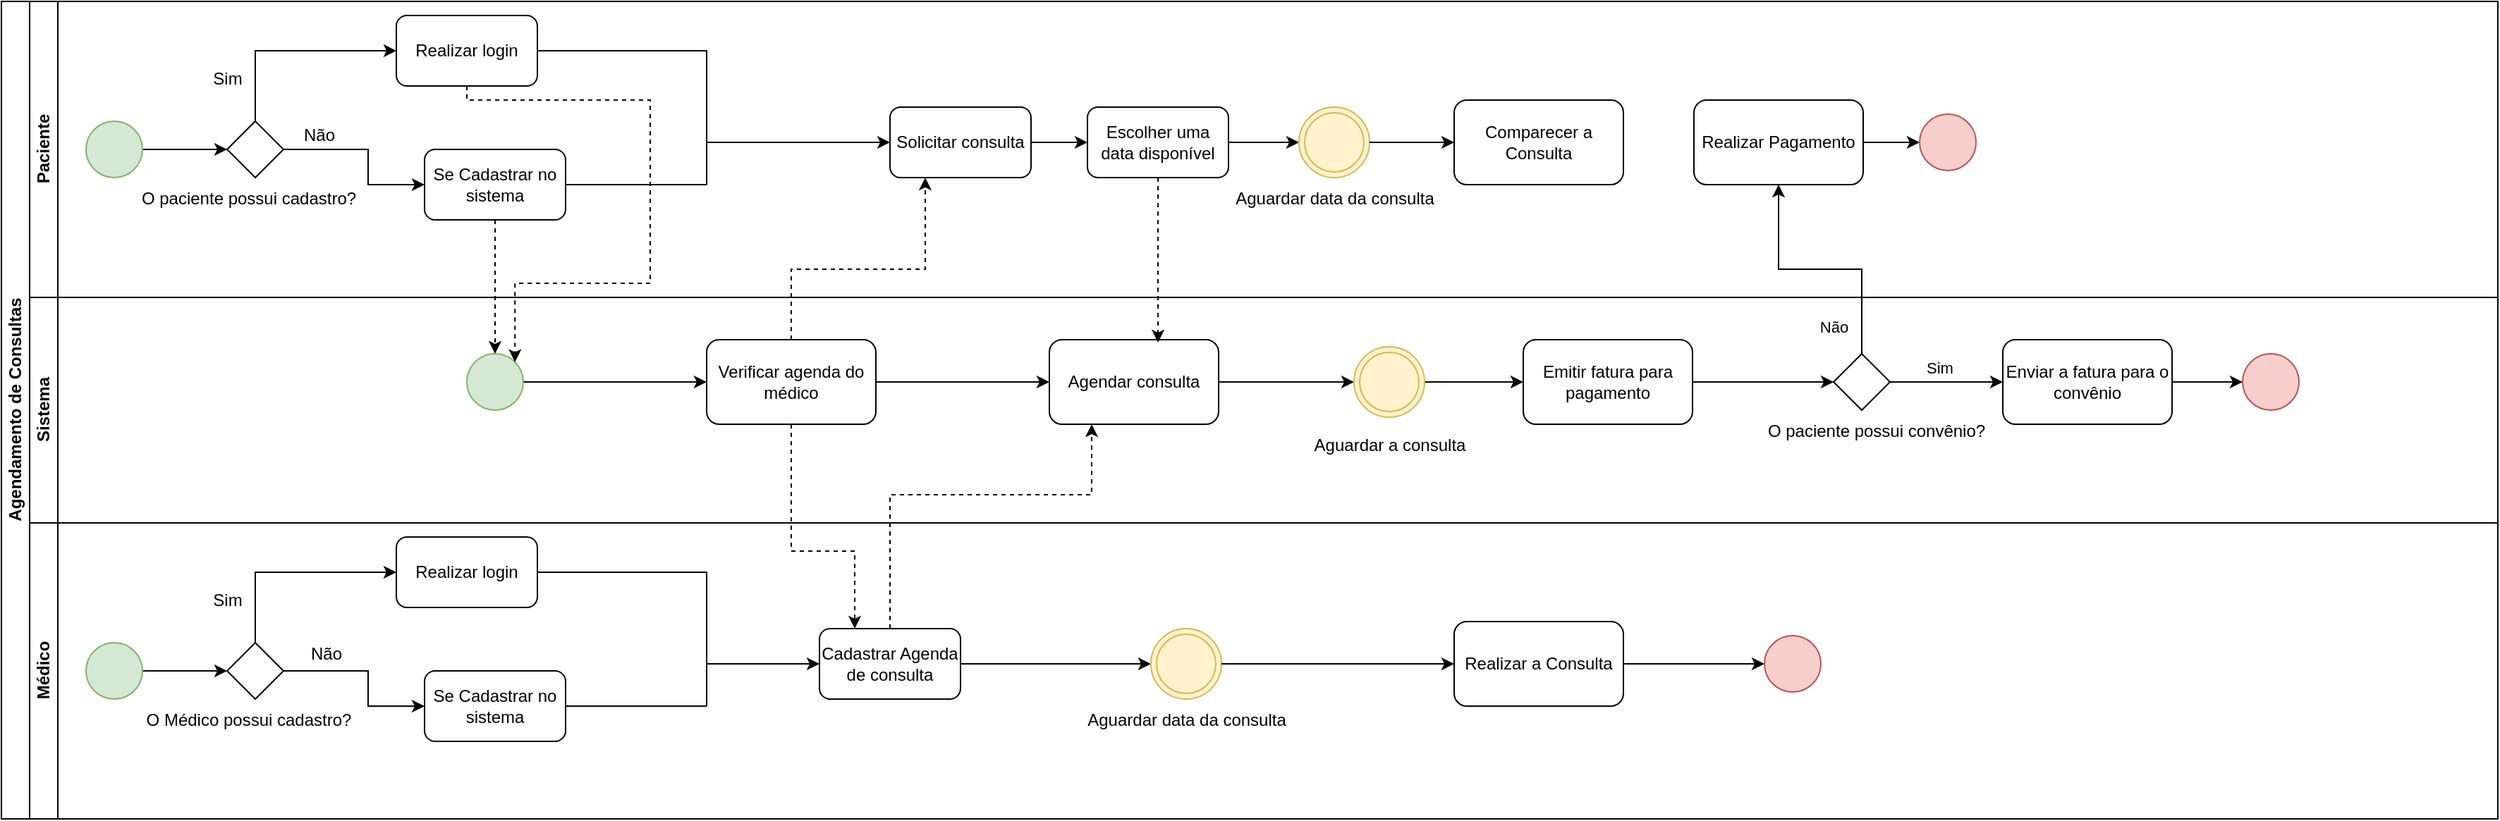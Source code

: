 <mxfile version="24.0.4" type="device">
  <diagram id="prtHgNgQTEPvFCAcTncT" name="Page-1">
    <mxGraphModel dx="1925" dy="820" grid="1" gridSize="10" guides="1" tooltips="1" connect="1" arrows="1" fold="1" page="1" pageScale="1" pageWidth="827" pageHeight="1169" math="0" shadow="0">
      <root>
        <mxCell id="0" />
        <mxCell id="1" parent="0" />
        <mxCell id="dNxyNK7c78bLwvsdeMH5-19" value="Agendamento de Consultas" style="swimlane;html=1;childLayout=stackLayout;resizeParent=1;resizeParentMax=0;horizontal=0;startSize=20;horizontalStack=0;" parent="1" vertex="1">
          <mxGeometry x="-750" y="30" width="1770" height="580" as="geometry" />
        </mxCell>
        <mxCell id="dNxyNK7c78bLwvsdeMH5-21" value="Paciente" style="swimlane;html=1;startSize=20;horizontal=0;" parent="dNxyNK7c78bLwvsdeMH5-19" vertex="1">
          <mxGeometry x="20" width="1750" height="210" as="geometry" />
        </mxCell>
        <mxCell id="XBOt5mzRSp7PmPJRbASZ-31" style="edgeStyle=orthogonalEdgeStyle;rounded=0;orthogonalLoop=1;jettySize=auto;html=1;entryX=0;entryY=0.5;entryDx=0;entryDy=0;" edge="1" parent="dNxyNK7c78bLwvsdeMH5-21" source="dNxyNK7c78bLwvsdeMH5-23" target="XBOt5mzRSp7PmPJRbASZ-20">
          <mxGeometry relative="1" as="geometry" />
        </mxCell>
        <mxCell id="dNxyNK7c78bLwvsdeMH5-23" value="" style="ellipse;whiteSpace=wrap;html=1;fillColor=#d5e8d4;strokeColor=#82b366;" parent="dNxyNK7c78bLwvsdeMH5-21" vertex="1">
          <mxGeometry x="40" y="85" width="40" height="40" as="geometry" />
        </mxCell>
        <mxCell id="XBOt5mzRSp7PmPJRbASZ-39" style="edgeStyle=orthogonalEdgeStyle;rounded=0;orthogonalLoop=1;jettySize=auto;html=1;entryX=0;entryY=0.5;entryDx=0;entryDy=0;" edge="1" parent="dNxyNK7c78bLwvsdeMH5-21" source="lpy6aBMXbxYlemzLlYa0-4" target="lpy6aBMXbxYlemzLlYa0-6">
          <mxGeometry relative="1" as="geometry" />
        </mxCell>
        <mxCell id="lpy6aBMXbxYlemzLlYa0-4" value="Solicitar consulta" style="rounded=1;whiteSpace=wrap;html=1;" parent="dNxyNK7c78bLwvsdeMH5-21" vertex="1">
          <mxGeometry x="610" y="75" width="100" height="50" as="geometry" />
        </mxCell>
        <mxCell id="lpy6aBMXbxYlemzLlYa0-11" style="edgeStyle=orthogonalEdgeStyle;rounded=0;orthogonalLoop=1;jettySize=auto;html=1;" parent="dNxyNK7c78bLwvsdeMH5-21" source="lpy6aBMXbxYlemzLlYa0-6" target="lpy6aBMXbxYlemzLlYa0-9" edge="1">
          <mxGeometry relative="1" as="geometry" />
        </mxCell>
        <mxCell id="lpy6aBMXbxYlemzLlYa0-6" value="Escolher uma data disponível" style="rounded=1;whiteSpace=wrap;html=1;" parent="dNxyNK7c78bLwvsdeMH5-21" vertex="1">
          <mxGeometry x="750" y="75" width="100" height="50" as="geometry" />
        </mxCell>
        <mxCell id="lpy6aBMXbxYlemzLlYa0-9" value="" style="ellipse;shape=doubleEllipse;whiteSpace=wrap;html=1;aspect=fixed;fillColor=#fff2cc;strokeColor=#d6b656;" parent="dNxyNK7c78bLwvsdeMH5-21" vertex="1">
          <mxGeometry x="900" y="75" width="50" height="50" as="geometry" />
        </mxCell>
        <mxCell id="lpy6aBMXbxYlemzLlYa0-10" value="Aguardar data da consulta" style="text;html=1;align=center;verticalAlign=middle;resizable=0;points=[];autosize=1;strokeColor=none;fillColor=none;" parent="dNxyNK7c78bLwvsdeMH5-21" vertex="1">
          <mxGeometry x="845" y="125" width="160" height="30" as="geometry" />
        </mxCell>
        <mxCell id="lpy6aBMXbxYlemzLlYa0-13" value="Comparecer a Consulta" style="rounded=1;whiteSpace=wrap;html=1;" parent="dNxyNK7c78bLwvsdeMH5-21" vertex="1">
          <mxGeometry x="1010" y="70" width="120" height="60" as="geometry" />
        </mxCell>
        <mxCell id="lpy6aBMXbxYlemzLlYa0-12" style="edgeStyle=orthogonalEdgeStyle;rounded=0;orthogonalLoop=1;jettySize=auto;html=1;" parent="dNxyNK7c78bLwvsdeMH5-21" source="lpy6aBMXbxYlemzLlYa0-9" target="lpy6aBMXbxYlemzLlYa0-13" edge="1">
          <mxGeometry relative="1" as="geometry">
            <mxPoint x="431" y="100" as="targetPoint" />
          </mxGeometry>
        </mxCell>
        <mxCell id="lpy6aBMXbxYlemzLlYa0-21" style="edgeStyle=orthogonalEdgeStyle;rounded=0;orthogonalLoop=1;jettySize=auto;html=1;" parent="dNxyNK7c78bLwvsdeMH5-21" source="lpy6aBMXbxYlemzLlYa0-19" target="lpy6aBMXbxYlemzLlYa0-20" edge="1">
          <mxGeometry relative="1" as="geometry" />
        </mxCell>
        <mxCell id="lpy6aBMXbxYlemzLlYa0-19" value="Realizar Pagamento" style="rounded=1;whiteSpace=wrap;html=1;" parent="dNxyNK7c78bLwvsdeMH5-21" vertex="1">
          <mxGeometry x="1180" y="70" width="120" height="60" as="geometry" />
        </mxCell>
        <mxCell id="lpy6aBMXbxYlemzLlYa0-20" value="" style="ellipse;whiteSpace=wrap;html=1;aspect=fixed;fillColor=#f8cecc;strokeColor=#b85450;" parent="dNxyNK7c78bLwvsdeMH5-21" vertex="1">
          <mxGeometry x="1340" y="80" width="40" height="40" as="geometry" />
        </mxCell>
        <mxCell id="XBOt5mzRSp7PmPJRbASZ-25" style="edgeStyle=orthogonalEdgeStyle;rounded=0;orthogonalLoop=1;jettySize=auto;html=1;entryX=0;entryY=0.5;entryDx=0;entryDy=0;" edge="1" parent="dNxyNK7c78bLwvsdeMH5-21" source="XBOt5mzRSp7PmPJRbASZ-20" target="XBOt5mzRSp7PmPJRbASZ-23">
          <mxGeometry relative="1" as="geometry">
            <Array as="points">
              <mxPoint x="160" y="35" />
            </Array>
          </mxGeometry>
        </mxCell>
        <mxCell id="XBOt5mzRSp7PmPJRbASZ-27" style="edgeStyle=orthogonalEdgeStyle;rounded=0;orthogonalLoop=1;jettySize=auto;html=1;entryX=0;entryY=0.5;entryDx=0;entryDy=0;" edge="1" parent="dNxyNK7c78bLwvsdeMH5-21" source="XBOt5mzRSp7PmPJRbASZ-20" target="XBOt5mzRSp7PmPJRbASZ-26">
          <mxGeometry relative="1" as="geometry">
            <Array as="points">
              <mxPoint x="240" y="105" />
              <mxPoint x="240" y="130" />
            </Array>
          </mxGeometry>
        </mxCell>
        <mxCell id="XBOt5mzRSp7PmPJRbASZ-20" value="" style="rhombus;whiteSpace=wrap;html=1;" vertex="1" parent="dNxyNK7c78bLwvsdeMH5-21">
          <mxGeometry x="140" y="85" width="40" height="40" as="geometry" />
        </mxCell>
        <mxCell id="XBOt5mzRSp7PmPJRbASZ-21" value="O paciente possui cadastro?" style="text;html=1;align=center;verticalAlign=middle;resizable=0;points=[];autosize=1;strokeColor=none;fillColor=none;" vertex="1" parent="dNxyNK7c78bLwvsdeMH5-21">
          <mxGeometry x="65" y="125" width="180" height="30" as="geometry" />
        </mxCell>
        <mxCell id="XBOt5mzRSp7PmPJRbASZ-34" style="edgeStyle=orthogonalEdgeStyle;rounded=0;orthogonalLoop=1;jettySize=auto;html=1;entryX=0;entryY=0.5;entryDx=0;entryDy=0;" edge="1" parent="dNxyNK7c78bLwvsdeMH5-21" source="XBOt5mzRSp7PmPJRbASZ-23" target="lpy6aBMXbxYlemzLlYa0-4">
          <mxGeometry relative="1" as="geometry">
            <Array as="points">
              <mxPoint x="480" y="35" />
              <mxPoint x="480" y="100" />
            </Array>
          </mxGeometry>
        </mxCell>
        <mxCell id="XBOt5mzRSp7PmPJRbASZ-23" value="Realizar login" style="rounded=1;whiteSpace=wrap;html=1;" vertex="1" parent="dNxyNK7c78bLwvsdeMH5-21">
          <mxGeometry x="260" y="10" width="100" height="50" as="geometry" />
        </mxCell>
        <mxCell id="XBOt5mzRSp7PmPJRbASZ-26" value="Se Cadastrar no sistema" style="rounded=1;whiteSpace=wrap;html=1;" vertex="1" parent="dNxyNK7c78bLwvsdeMH5-21">
          <mxGeometry x="280" y="105" width="100" height="50" as="geometry" />
        </mxCell>
        <mxCell id="XBOt5mzRSp7PmPJRbASZ-32" value="Sim" style="text;html=1;align=center;verticalAlign=middle;resizable=0;points=[];autosize=1;strokeColor=none;fillColor=none;" vertex="1" parent="dNxyNK7c78bLwvsdeMH5-21">
          <mxGeometry x="120" y="40" width="40" height="30" as="geometry" />
        </mxCell>
        <mxCell id="XBOt5mzRSp7PmPJRbASZ-38" value="" style="endArrow=none;html=1;rounded=0;" edge="1" parent="dNxyNK7c78bLwvsdeMH5-21">
          <mxGeometry width="50" height="50" relative="1" as="geometry">
            <mxPoint x="480" y="130" as="sourcePoint" />
            <mxPoint x="480" y="100" as="targetPoint" />
          </mxGeometry>
        </mxCell>
        <mxCell id="XBOt5mzRSp7PmPJRbASZ-89" value="" style="endArrow=none;html=1;rounded=0;" edge="1" parent="dNxyNK7c78bLwvsdeMH5-21">
          <mxGeometry width="50" height="50" relative="1" as="geometry">
            <mxPoint x="380" y="130" as="sourcePoint" />
            <mxPoint x="480" y="130" as="targetPoint" />
          </mxGeometry>
        </mxCell>
        <mxCell id="XBOt5mzRSp7PmPJRbASZ-33" value="Não" style="text;html=1;align=center;verticalAlign=middle;resizable=0;points=[];autosize=1;strokeColor=none;fillColor=none;" vertex="1" parent="dNxyNK7c78bLwvsdeMH5-21">
          <mxGeometry x="180" y="80" width="50" height="30" as="geometry" />
        </mxCell>
        <mxCell id="dNxyNK7c78bLwvsdeMH5-22" value="Sistema" style="swimlane;html=1;startSize=20;horizontal=0;" parent="dNxyNK7c78bLwvsdeMH5-19" vertex="1">
          <mxGeometry x="20" y="210" width="1750" height="160" as="geometry" />
        </mxCell>
        <mxCell id="XBOt5mzRSp7PmPJRbASZ-40" style="edgeStyle=orthogonalEdgeStyle;rounded=0;orthogonalLoop=1;jettySize=auto;html=1;entryX=0;entryY=0.5;entryDx=0;entryDy=0;" edge="1" parent="dNxyNK7c78bLwvsdeMH5-22" source="lpy6aBMXbxYlemzLlYa0-23" target="lpy6aBMXbxYlemzLlYa0-26">
          <mxGeometry relative="1" as="geometry" />
        </mxCell>
        <mxCell id="lpy6aBMXbxYlemzLlYa0-23" value="" style="ellipse;whiteSpace=wrap;html=1;fillColor=#d5e8d4;strokeColor=#82b366;" parent="dNxyNK7c78bLwvsdeMH5-22" vertex="1">
          <mxGeometry x="310" y="40" width="40" height="40" as="geometry" />
        </mxCell>
        <mxCell id="lpy6aBMXbxYlemzLlYa0-29" style="edgeStyle=orthogonalEdgeStyle;rounded=0;orthogonalLoop=1;jettySize=auto;html=1;entryX=0;entryY=0.5;entryDx=0;entryDy=0;" parent="dNxyNK7c78bLwvsdeMH5-22" source="lpy6aBMXbxYlemzLlYa0-26" target="lpy6aBMXbxYlemzLlYa0-28" edge="1">
          <mxGeometry relative="1" as="geometry" />
        </mxCell>
        <mxCell id="lpy6aBMXbxYlemzLlYa0-26" value="Verificar agenda do médico" style="rounded=1;whiteSpace=wrap;html=1;" parent="dNxyNK7c78bLwvsdeMH5-22" vertex="1">
          <mxGeometry x="480" y="30" width="120" height="60" as="geometry" />
        </mxCell>
        <mxCell id="lpy6aBMXbxYlemzLlYa0-34" style="edgeStyle=orthogonalEdgeStyle;rounded=0;orthogonalLoop=1;jettySize=auto;html=1;entryX=0;entryY=0.5;entryDx=0;entryDy=0;" parent="dNxyNK7c78bLwvsdeMH5-22" source="lpy6aBMXbxYlemzLlYa0-28" target="lpy6aBMXbxYlemzLlYa0-32" edge="1">
          <mxGeometry relative="1" as="geometry" />
        </mxCell>
        <mxCell id="lpy6aBMXbxYlemzLlYa0-28" value="Agendar consulta" style="rounded=1;whiteSpace=wrap;html=1;" parent="dNxyNK7c78bLwvsdeMH5-22" vertex="1">
          <mxGeometry x="723" y="30" width="120" height="60" as="geometry" />
        </mxCell>
        <mxCell id="lpy6aBMXbxYlemzLlYa0-37" style="edgeStyle=orthogonalEdgeStyle;rounded=0;orthogonalLoop=1;jettySize=auto;html=1;entryX=0;entryY=0.5;entryDx=0;entryDy=0;" parent="dNxyNK7c78bLwvsdeMH5-22" source="lpy6aBMXbxYlemzLlYa0-32" target="lpy6aBMXbxYlemzLlYa0-36" edge="1">
          <mxGeometry relative="1" as="geometry" />
        </mxCell>
        <mxCell id="lpy6aBMXbxYlemzLlYa0-32" value="" style="ellipse;shape=doubleEllipse;whiteSpace=wrap;html=1;aspect=fixed;fillColor=#fff2cc;strokeColor=#d6b656;" parent="dNxyNK7c78bLwvsdeMH5-22" vertex="1">
          <mxGeometry x="939" y="35" width="50" height="50" as="geometry" />
        </mxCell>
        <mxCell id="XBOt5mzRSp7PmPJRbASZ-44" style="edgeStyle=orthogonalEdgeStyle;rounded=0;orthogonalLoop=1;jettySize=auto;html=1;entryX=0;entryY=0.5;entryDx=0;entryDy=0;" edge="1" parent="dNxyNK7c78bLwvsdeMH5-22" source="lpy6aBMXbxYlemzLlYa0-36" target="lpy6aBMXbxYlemzLlYa0-14">
          <mxGeometry relative="1" as="geometry" />
        </mxCell>
        <mxCell id="lpy6aBMXbxYlemzLlYa0-36" value="Emitir fatura para pagamento" style="rounded=1;whiteSpace=wrap;html=1;" parent="dNxyNK7c78bLwvsdeMH5-22" vertex="1">
          <mxGeometry x="1059.0" y="30" width="120" height="60" as="geometry" />
        </mxCell>
        <mxCell id="lpy6aBMXbxYlemzLlYa0-33" value="Aguardar a consulta" style="text;html=1;align=center;verticalAlign=middle;resizable=0;points=[];autosize=1;strokeColor=none;fillColor=none;" parent="dNxyNK7c78bLwvsdeMH5-22" vertex="1">
          <mxGeometry x="899" y="90" width="130" height="30" as="geometry" />
        </mxCell>
        <mxCell id="lpy6aBMXbxYlemzLlYa0-38" value="" style="ellipse;whiteSpace=wrap;html=1;aspect=fixed;fillColor=#f8cecc;strokeColor=#b85450;" parent="dNxyNK7c78bLwvsdeMH5-22" vertex="1">
          <mxGeometry x="1569" y="40" width="40" height="40" as="geometry" />
        </mxCell>
        <mxCell id="lpy6aBMXbxYlemzLlYa0-48" style="edgeStyle=orthogonalEdgeStyle;rounded=0;orthogonalLoop=1;jettySize=auto;html=1;" parent="dNxyNK7c78bLwvsdeMH5-22" source="lpy6aBMXbxYlemzLlYa0-14" target="lpy6aBMXbxYlemzLlYa0-47" edge="1">
          <mxGeometry relative="1" as="geometry" />
        </mxCell>
        <mxCell id="lpy6aBMXbxYlemzLlYa0-50" value="Sim" style="edgeLabel;html=1;align=center;verticalAlign=middle;resizable=0;points=[];" parent="lpy6aBMXbxYlemzLlYa0-48" vertex="1" connectable="0">
          <mxGeometry x="-0.141" y="1" relative="1" as="geometry">
            <mxPoint y="-9" as="offset" />
          </mxGeometry>
        </mxCell>
        <mxCell id="lpy6aBMXbxYlemzLlYa0-14" value="" style="rhombus;whiteSpace=wrap;html=1;" parent="dNxyNK7c78bLwvsdeMH5-22" vertex="1">
          <mxGeometry x="1279" y="40" width="40" height="40" as="geometry" />
        </mxCell>
        <mxCell id="lpy6aBMXbxYlemzLlYa0-49" style="edgeStyle=orthogonalEdgeStyle;rounded=0;orthogonalLoop=1;jettySize=auto;html=1;" parent="dNxyNK7c78bLwvsdeMH5-22" source="lpy6aBMXbxYlemzLlYa0-47" target="lpy6aBMXbxYlemzLlYa0-38" edge="1">
          <mxGeometry relative="1" as="geometry" />
        </mxCell>
        <mxCell id="lpy6aBMXbxYlemzLlYa0-47" value="Enviar a fatura para o convênio" style="rounded=1;whiteSpace=wrap;html=1;" parent="dNxyNK7c78bLwvsdeMH5-22" vertex="1">
          <mxGeometry x="1399" y="30" width="120" height="60" as="geometry" />
        </mxCell>
        <mxCell id="XBOt5mzRSp7PmPJRbASZ-45" value="O paciente possui convênio?" style="text;html=1;align=center;verticalAlign=middle;resizable=0;points=[];autosize=1;strokeColor=none;fillColor=none;" vertex="1" parent="dNxyNK7c78bLwvsdeMH5-22">
          <mxGeometry x="1219" y="80" width="180" height="30" as="geometry" />
        </mxCell>
        <mxCell id="lpy6aBMXbxYlemzLlYa0-17" style="edgeStyle=orthogonalEdgeStyle;rounded=0;orthogonalLoop=1;jettySize=auto;html=1;entryX=0.5;entryY=1;entryDx=0;entryDy=0;" parent="dNxyNK7c78bLwvsdeMH5-19" source="lpy6aBMXbxYlemzLlYa0-14" target="lpy6aBMXbxYlemzLlYa0-19" edge="1">
          <mxGeometry relative="1" as="geometry">
            <mxPoint x="860" y="60" as="targetPoint" />
          </mxGeometry>
        </mxCell>
        <mxCell id="lpy6aBMXbxYlemzLlYa0-43" value="Não" style="edgeLabel;html=1;align=center;verticalAlign=middle;resizable=0;points=[];" parent="lpy6aBMXbxYlemzLlYa0-17" vertex="1" connectable="0">
          <mxGeometry x="-0.569" y="-1" relative="1" as="geometry">
            <mxPoint x="-21" y="19" as="offset" />
          </mxGeometry>
        </mxCell>
        <mxCell id="XBOt5mzRSp7PmPJRbASZ-29" style="edgeStyle=orthogonalEdgeStyle;rounded=0;orthogonalLoop=1;jettySize=auto;html=1;entryX=0.5;entryY=0;entryDx=0;entryDy=0;dashed=1;" edge="1" parent="dNxyNK7c78bLwvsdeMH5-19" source="XBOt5mzRSp7PmPJRbASZ-26" target="lpy6aBMXbxYlemzLlYa0-23">
          <mxGeometry relative="1" as="geometry" />
        </mxCell>
        <mxCell id="XBOt5mzRSp7PmPJRbASZ-30" style="edgeStyle=orthogonalEdgeStyle;rounded=0;orthogonalLoop=1;jettySize=auto;html=1;entryX=1;entryY=0;entryDx=0;entryDy=0;dashed=1;" edge="1" parent="dNxyNK7c78bLwvsdeMH5-19" source="XBOt5mzRSp7PmPJRbASZ-23" target="lpy6aBMXbxYlemzLlYa0-23">
          <mxGeometry relative="1" as="geometry">
            <Array as="points">
              <mxPoint x="330" y="70" />
              <mxPoint x="460" y="70" />
              <mxPoint x="460" y="200" />
              <mxPoint x="364" y="200" />
            </Array>
          </mxGeometry>
        </mxCell>
        <mxCell id="XBOt5mzRSp7PmPJRbASZ-41" style="edgeStyle=orthogonalEdgeStyle;rounded=0;orthogonalLoop=1;jettySize=auto;html=1;entryX=0.25;entryY=1;entryDx=0;entryDy=0;dashed=1;" edge="1" parent="dNxyNK7c78bLwvsdeMH5-19" source="lpy6aBMXbxYlemzLlYa0-26" target="lpy6aBMXbxYlemzLlYa0-4">
          <mxGeometry relative="1" as="geometry">
            <Array as="points">
              <mxPoint x="560" y="190" />
              <mxPoint x="655" y="190" />
            </Array>
          </mxGeometry>
        </mxCell>
        <mxCell id="XBOt5mzRSp7PmPJRbASZ-43" style="edgeStyle=orthogonalEdgeStyle;rounded=0;orthogonalLoop=1;jettySize=auto;html=1;entryX=0.642;entryY=0.033;entryDx=0;entryDy=0;entryPerimeter=0;dashed=1;" edge="1" parent="dNxyNK7c78bLwvsdeMH5-19" source="lpy6aBMXbxYlemzLlYa0-6" target="lpy6aBMXbxYlemzLlYa0-28">
          <mxGeometry relative="1" as="geometry" />
        </mxCell>
        <mxCell id="XBOt5mzRSp7PmPJRbASZ-66" value="Médico" style="swimlane;html=1;startSize=20;horizontal=0;" vertex="1" parent="dNxyNK7c78bLwvsdeMH5-19">
          <mxGeometry x="20" y="370" width="1750" height="210" as="geometry" />
        </mxCell>
        <mxCell id="XBOt5mzRSp7PmPJRbASZ-67" style="edgeStyle=orthogonalEdgeStyle;rounded=0;orthogonalLoop=1;jettySize=auto;html=1;entryX=0;entryY=0.5;entryDx=0;entryDy=0;" edge="1" parent="XBOt5mzRSp7PmPJRbASZ-66" source="XBOt5mzRSp7PmPJRbASZ-68" target="XBOt5mzRSp7PmPJRbASZ-82">
          <mxGeometry relative="1" as="geometry" />
        </mxCell>
        <mxCell id="XBOt5mzRSp7PmPJRbASZ-68" value="" style="ellipse;whiteSpace=wrap;html=1;fillColor=#d5e8d4;strokeColor=#82b366;" vertex="1" parent="XBOt5mzRSp7PmPJRbASZ-66">
          <mxGeometry x="40" y="85" width="40" height="40" as="geometry" />
        </mxCell>
        <mxCell id="XBOt5mzRSp7PmPJRbASZ-70" value="Cadastrar Agenda de consulta" style="rounded=1;whiteSpace=wrap;html=1;" vertex="1" parent="XBOt5mzRSp7PmPJRbASZ-66">
          <mxGeometry x="560" y="75" width="100" height="50" as="geometry" />
        </mxCell>
        <mxCell id="XBOt5mzRSp7PmPJRbASZ-71" style="edgeStyle=orthogonalEdgeStyle;rounded=0;orthogonalLoop=1;jettySize=auto;html=1;exitX=1;exitY=0.5;exitDx=0;exitDy=0;" edge="1" parent="XBOt5mzRSp7PmPJRbASZ-66" source="XBOt5mzRSp7PmPJRbASZ-70" target="XBOt5mzRSp7PmPJRbASZ-73">
          <mxGeometry relative="1" as="geometry">
            <mxPoint x="850" y="100" as="sourcePoint" />
          </mxGeometry>
        </mxCell>
        <mxCell id="XBOt5mzRSp7PmPJRbASZ-73" value="" style="ellipse;shape=doubleEllipse;whiteSpace=wrap;html=1;aspect=fixed;fillColor=#fff2cc;strokeColor=#d6b656;" vertex="1" parent="XBOt5mzRSp7PmPJRbASZ-66">
          <mxGeometry x="795" y="75" width="50" height="50" as="geometry" />
        </mxCell>
        <mxCell id="XBOt5mzRSp7PmPJRbASZ-74" value="Aguardar data da consulta" style="text;html=1;align=center;verticalAlign=middle;resizable=0;points=[];autosize=1;strokeColor=none;fillColor=none;" vertex="1" parent="XBOt5mzRSp7PmPJRbASZ-66">
          <mxGeometry x="740" y="125" width="160" height="30" as="geometry" />
        </mxCell>
        <mxCell id="XBOt5mzRSp7PmPJRbASZ-75" value="Realizar a Consulta" style="rounded=1;whiteSpace=wrap;html=1;" vertex="1" parent="XBOt5mzRSp7PmPJRbASZ-66">
          <mxGeometry x="1010" y="70" width="120" height="60" as="geometry" />
        </mxCell>
        <mxCell id="XBOt5mzRSp7PmPJRbASZ-76" style="edgeStyle=orthogonalEdgeStyle;rounded=0;orthogonalLoop=1;jettySize=auto;html=1;" edge="1" parent="XBOt5mzRSp7PmPJRbASZ-66" source="XBOt5mzRSp7PmPJRbASZ-73" target="XBOt5mzRSp7PmPJRbASZ-75">
          <mxGeometry relative="1" as="geometry">
            <mxPoint x="431" y="100" as="targetPoint" />
          </mxGeometry>
        </mxCell>
        <mxCell id="XBOt5mzRSp7PmPJRbASZ-77" style="edgeStyle=orthogonalEdgeStyle;rounded=0;orthogonalLoop=1;jettySize=auto;html=1;exitX=1;exitY=0.5;exitDx=0;exitDy=0;" edge="1" parent="XBOt5mzRSp7PmPJRbASZ-66" source="XBOt5mzRSp7PmPJRbASZ-75" target="XBOt5mzRSp7PmPJRbASZ-79">
          <mxGeometry relative="1" as="geometry">
            <mxPoint x="1300" y="100" as="sourcePoint" />
          </mxGeometry>
        </mxCell>
        <mxCell id="XBOt5mzRSp7PmPJRbASZ-79" value="" style="ellipse;whiteSpace=wrap;html=1;aspect=fixed;fillColor=#f8cecc;strokeColor=#b85450;" vertex="1" parent="XBOt5mzRSp7PmPJRbASZ-66">
          <mxGeometry x="1230" y="80" width="40" height="40" as="geometry" />
        </mxCell>
        <mxCell id="XBOt5mzRSp7PmPJRbASZ-80" style="edgeStyle=orthogonalEdgeStyle;rounded=0;orthogonalLoop=1;jettySize=auto;html=1;entryX=0;entryY=0.5;entryDx=0;entryDy=0;" edge="1" parent="XBOt5mzRSp7PmPJRbASZ-66" source="XBOt5mzRSp7PmPJRbASZ-82" target="XBOt5mzRSp7PmPJRbASZ-85">
          <mxGeometry relative="1" as="geometry">
            <Array as="points">
              <mxPoint x="160" y="35" />
            </Array>
          </mxGeometry>
        </mxCell>
        <mxCell id="XBOt5mzRSp7PmPJRbASZ-81" style="edgeStyle=orthogonalEdgeStyle;rounded=0;orthogonalLoop=1;jettySize=auto;html=1;entryX=0;entryY=0.5;entryDx=0;entryDy=0;" edge="1" parent="XBOt5mzRSp7PmPJRbASZ-66" source="XBOt5mzRSp7PmPJRbASZ-82" target="XBOt5mzRSp7PmPJRbASZ-86">
          <mxGeometry relative="1" as="geometry">
            <Array as="points">
              <mxPoint x="240" y="105" />
              <mxPoint x="240" y="130" />
            </Array>
          </mxGeometry>
        </mxCell>
        <mxCell id="XBOt5mzRSp7PmPJRbASZ-82" value="" style="rhombus;whiteSpace=wrap;html=1;" vertex="1" parent="XBOt5mzRSp7PmPJRbASZ-66">
          <mxGeometry x="140" y="85" width="40" height="40" as="geometry" />
        </mxCell>
        <mxCell id="XBOt5mzRSp7PmPJRbASZ-83" value="O Médico possui cadastro?" style="text;html=1;align=center;verticalAlign=middle;resizable=0;points=[];autosize=1;strokeColor=none;fillColor=none;" vertex="1" parent="XBOt5mzRSp7PmPJRbASZ-66">
          <mxGeometry x="70" y="125" width="170" height="30" as="geometry" />
        </mxCell>
        <mxCell id="XBOt5mzRSp7PmPJRbASZ-84" style="edgeStyle=orthogonalEdgeStyle;rounded=0;orthogonalLoop=1;jettySize=auto;html=1;entryX=0;entryY=0.5;entryDx=0;entryDy=0;" edge="1" parent="XBOt5mzRSp7PmPJRbASZ-66" source="XBOt5mzRSp7PmPJRbASZ-85" target="XBOt5mzRSp7PmPJRbASZ-70">
          <mxGeometry relative="1" as="geometry">
            <Array as="points">
              <mxPoint x="480" y="35" />
              <mxPoint x="480" y="100" />
            </Array>
          </mxGeometry>
        </mxCell>
        <mxCell id="XBOt5mzRSp7PmPJRbASZ-85" value="Realizar login" style="rounded=1;whiteSpace=wrap;html=1;" vertex="1" parent="XBOt5mzRSp7PmPJRbASZ-66">
          <mxGeometry x="260" y="10" width="100" height="50" as="geometry" />
        </mxCell>
        <mxCell id="XBOt5mzRSp7PmPJRbASZ-86" value="Se Cadastrar no sistema" style="rounded=1;whiteSpace=wrap;html=1;" vertex="1" parent="XBOt5mzRSp7PmPJRbASZ-66">
          <mxGeometry x="280" y="105" width="100" height="50" as="geometry" />
        </mxCell>
        <mxCell id="XBOt5mzRSp7PmPJRbASZ-87" value="Sim" style="text;html=1;align=center;verticalAlign=middle;resizable=0;points=[];autosize=1;strokeColor=none;fillColor=none;" vertex="1" parent="XBOt5mzRSp7PmPJRbASZ-66">
          <mxGeometry x="120" y="40" width="40" height="30" as="geometry" />
        </mxCell>
        <mxCell id="XBOt5mzRSp7PmPJRbASZ-88" value="" style="endArrow=none;html=1;rounded=0;" edge="1" parent="XBOt5mzRSp7PmPJRbASZ-66">
          <mxGeometry width="50" height="50" relative="1" as="geometry">
            <mxPoint x="480" y="130" as="sourcePoint" />
            <mxPoint x="480" y="100" as="targetPoint" />
          </mxGeometry>
        </mxCell>
        <mxCell id="XBOt5mzRSp7PmPJRbASZ-90" value="" style="endArrow=none;html=1;rounded=0;" edge="1" parent="XBOt5mzRSp7PmPJRbASZ-66">
          <mxGeometry width="50" height="50" relative="1" as="geometry">
            <mxPoint x="380" y="130" as="sourcePoint" />
            <mxPoint x="480" y="130" as="targetPoint" />
          </mxGeometry>
        </mxCell>
        <mxCell id="XBOt5mzRSp7PmPJRbASZ-92" style="edgeStyle=orthogonalEdgeStyle;rounded=0;orthogonalLoop=1;jettySize=auto;html=1;entryX=0.25;entryY=0;entryDx=0;entryDy=0;dashed=1;" edge="1" parent="dNxyNK7c78bLwvsdeMH5-19" source="lpy6aBMXbxYlemzLlYa0-26" target="XBOt5mzRSp7PmPJRbASZ-70">
          <mxGeometry relative="1" as="geometry">
            <Array as="points">
              <mxPoint x="560" y="390" />
              <mxPoint x="605" y="390" />
            </Array>
          </mxGeometry>
        </mxCell>
        <mxCell id="XBOt5mzRSp7PmPJRbASZ-93" style="edgeStyle=orthogonalEdgeStyle;rounded=0;orthogonalLoop=1;jettySize=auto;html=1;entryX=0.25;entryY=1;entryDx=0;entryDy=0;dashed=1;" edge="1" parent="dNxyNK7c78bLwvsdeMH5-19" source="XBOt5mzRSp7PmPJRbASZ-70" target="lpy6aBMXbxYlemzLlYa0-28">
          <mxGeometry relative="1" as="geometry">
            <Array as="points">
              <mxPoint x="630" y="350" />
              <mxPoint x="773" y="350" />
            </Array>
          </mxGeometry>
        </mxCell>
        <mxCell id="XBOt5mzRSp7PmPJRbASZ-94" value="Não" style="text;html=1;align=center;verticalAlign=middle;resizable=0;points=[];autosize=1;strokeColor=none;fillColor=none;" vertex="1" parent="1">
          <mxGeometry x="-545" y="478" width="50" height="30" as="geometry" />
        </mxCell>
      </root>
    </mxGraphModel>
  </diagram>
</mxfile>
